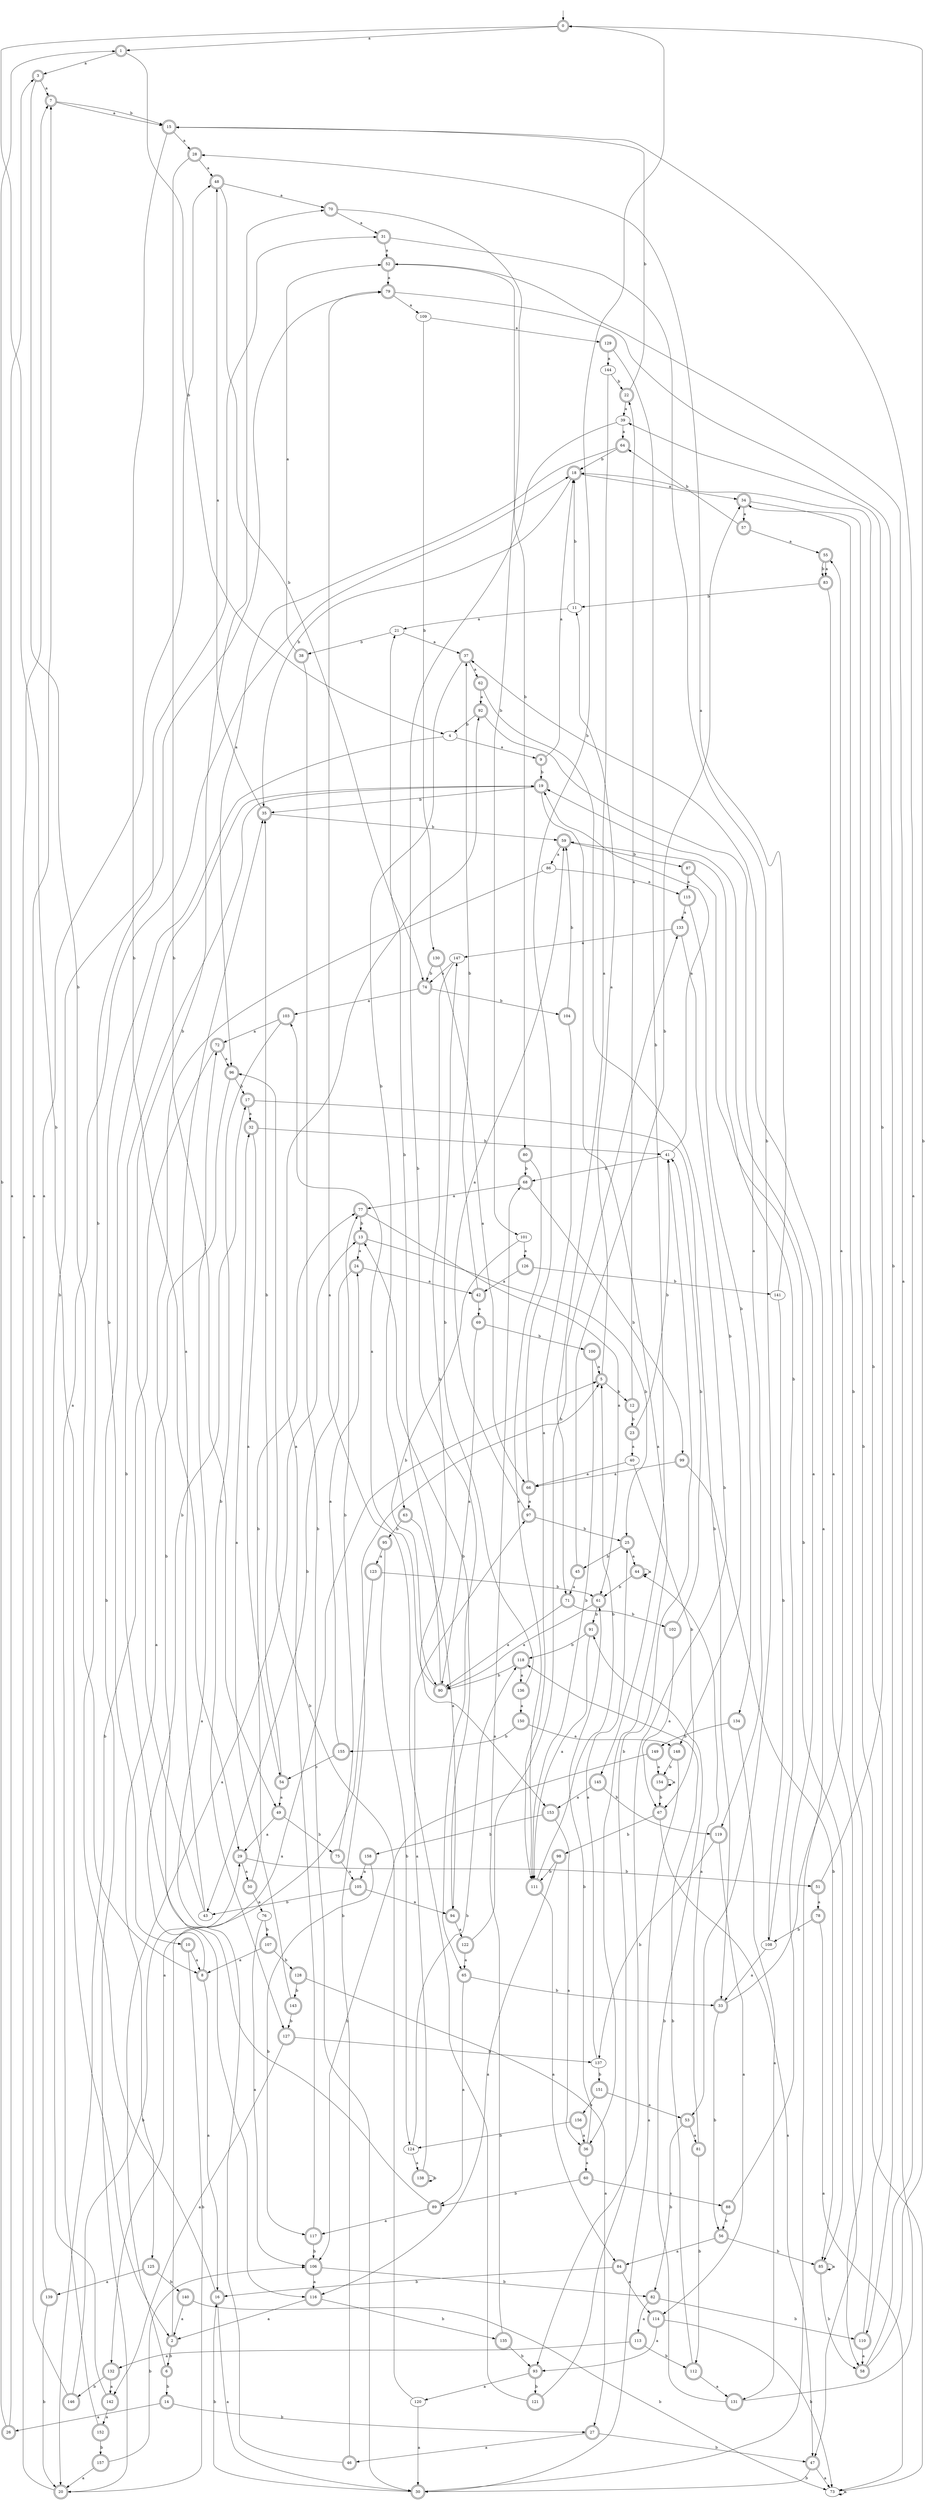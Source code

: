 digraph RandomDFA {
  __start0 [label="", shape=none];
  __start0 -> 0 [label=""];
  0 [shape=circle] [shape=doublecircle]
  0 -> 1 [label="a"]
  0 -> 2 [label="b"]
  1 [shape=doublecircle]
  1 -> 3 [label="a"]
  1 -> 4 [label="b"]
  2 [shape=doublecircle]
  2 -> 5 [label="a"]
  2 -> 6 [label="b"]
  3 [shape=doublecircle]
  3 -> 7 [label="a"]
  3 -> 8 [label="b"]
  4
  4 -> 9 [label="a"]
  4 -> 10 [label="b"]
  5 [shape=doublecircle]
  5 -> 11 [label="a"]
  5 -> 12 [label="b"]
  6 [shape=doublecircle]
  6 -> 13 [label="a"]
  6 -> 14 [label="b"]
  7 [shape=doublecircle]
  7 -> 15 [label="a"]
  7 -> 15 [label="b"]
  8 [shape=doublecircle]
  8 -> 16 [label="a"]
  8 -> 17 [label="b"]
  9 [shape=doublecircle]
  9 -> 18 [label="a"]
  9 -> 19 [label="b"]
  10 [shape=doublecircle]
  10 -> 8 [label="a"]
  10 -> 20 [label="b"]
  11
  11 -> 21 [label="a"]
  11 -> 18 [label="b"]
  12 [shape=doublecircle]
  12 -> 22 [label="a"]
  12 -> 23 [label="b"]
  13 [shape=doublecircle]
  13 -> 24 [label="a"]
  13 -> 25 [label="b"]
  14 [shape=doublecircle]
  14 -> 26 [label="a"]
  14 -> 27 [label="b"]
  15 [shape=doublecircle]
  15 -> 28 [label="a"]
  15 -> 29 [label="b"]
  16 [shape=doublecircle]
  16 -> 30 [label="a"]
  16 -> 31 [label="b"]
  17 [shape=doublecircle]
  17 -> 32 [label="a"]
  17 -> 33 [label="b"]
  18 [shape=doublecircle]
  18 -> 34 [label="a"]
  18 -> 35 [label="b"]
  19 [shape=doublecircle]
  19 -> 36 [label="a"]
  19 -> 35 [label="b"]
  20 [shape=doublecircle]
  20 -> 7 [label="a"]
  20 -> 19 [label="b"]
  21
  21 -> 37 [label="a"]
  21 -> 38 [label="b"]
  22 [shape=doublecircle]
  22 -> 39 [label="a"]
  22 -> 15 [label="b"]
  23 [shape=doublecircle]
  23 -> 40 [label="a"]
  23 -> 41 [label="b"]
  24 [shape=doublecircle]
  24 -> 42 [label="a"]
  24 -> 43 [label="b"]
  25 [shape=doublecircle]
  25 -> 44 [label="a"]
  25 -> 45 [label="b"]
  26 [shape=doublecircle]
  26 -> 3 [label="a"]
  26 -> 1 [label="b"]
  27 [shape=doublecircle]
  27 -> 46 [label="a"]
  27 -> 47 [label="b"]
  28 [shape=doublecircle]
  28 -> 48 [label="a"]
  28 -> 49 [label="b"]
  29 [shape=doublecircle]
  29 -> 50 [label="a"]
  29 -> 51 [label="b"]
  30 [shape=doublecircle]
  30 -> 37 [label="a"]
  30 -> 16 [label="b"]
  31 [shape=doublecircle]
  31 -> 52 [label="a"]
  31 -> 53 [label="b"]
  32 [shape=doublecircle]
  32 -> 54 [label="a"]
  32 -> 41 [label="b"]
  33 [shape=doublecircle]
  33 -> 55 [label="a"]
  33 -> 56 [label="b"]
  34 [shape=doublecircle]
  34 -> 57 [label="a"]
  34 -> 58 [label="b"]
  35 [shape=doublecircle]
  35 -> 48 [label="a"]
  35 -> 59 [label="b"]
  36 [shape=doublecircle]
  36 -> 60 [label="a"]
  36 -> 61 [label="b"]
  37 [shape=doublecircle]
  37 -> 62 [label="a"]
  37 -> 63 [label="b"]
  38 [shape=doublecircle]
  38 -> 52 [label="a"]
  38 -> 30 [label="b"]
  39
  39 -> 64 [label="a"]
  39 -> 65 [label="b"]
  40
  40 -> 66 [label="a"]
  40 -> 67 [label="b"]
  41
  41 -> 19 [label="a"]
  41 -> 68 [label="b"]
  42 [shape=doublecircle]
  42 -> 69 [label="a"]
  42 -> 37 [label="b"]
  43
  43 -> 35 [label="a"]
  43 -> 70 [label="b"]
  44 [shape=doublecircle]
  44 -> 44 [label="a"]
  44 -> 61 [label="b"]
  45 [shape=doublecircle]
  45 -> 71 [label="a"]
  45 -> 34 [label="b"]
  46 [shape=doublecircle]
  46 -> 72 [label="a"]
  46 -> 5 [label="b"]
  47 [shape=doublecircle]
  47 -> 73 [label="a"]
  47 -> 30 [label="b"]
  48 [shape=doublecircle]
  48 -> 70 [label="a"]
  48 -> 74 [label="b"]
  49 [shape=doublecircle]
  49 -> 29 [label="a"]
  49 -> 75 [label="b"]
  50 [shape=doublecircle]
  50 -> 76 [label="a"]
  50 -> 77 [label="b"]
  51 [shape=doublecircle]
  51 -> 78 [label="a"]
  51 -> 39 [label="b"]
  52 [shape=doublecircle]
  52 -> 79 [label="a"]
  52 -> 80 [label="b"]
  53 [shape=doublecircle]
  53 -> 81 [label="a"]
  53 -> 82 [label="b"]
  54 [shape=doublecircle]
  54 -> 49 [label="a"]
  54 -> 35 [label="b"]
  55 [shape=doublecircle]
  55 -> 83 [label="a"]
  55 -> 83 [label="b"]
  56 [shape=doublecircle]
  56 -> 84 [label="a"]
  56 -> 85 [label="b"]
  57 [shape=doublecircle]
  57 -> 55 [label="a"]
  57 -> 64 [label="b"]
  58 [shape=doublecircle]
  58 -> 15 [label="a"]
  58 -> 0 [label="b"]
  59 [shape=doublecircle]
  59 -> 86 [label="a"]
  59 -> 87 [label="b"]
  60 [shape=doublecircle]
  60 -> 88 [label="a"]
  60 -> 89 [label="b"]
  61 [shape=doublecircle]
  61 -> 90 [label="a"]
  61 -> 91 [label="b"]
  62 [shape=doublecircle]
  62 -> 92 [label="a"]
  62 -> 93 [label="b"]
  63 [shape=doublecircle]
  63 -> 94 [label="a"]
  63 -> 95 [label="b"]
  64 [shape=doublecircle]
  64 -> 96 [label="a"]
  64 -> 18 [label="b"]
  65 [shape=doublecircle]
  65 -> 89 [label="a"]
  65 -> 33 [label="b"]
  66 [shape=doublecircle]
  66 -> 97 [label="a"]
  66 -> 0 [label="b"]
  67 [shape=doublecircle]
  67 -> 47 [label="a"]
  67 -> 98 [label="b"]
  68 [shape=doublecircle]
  68 -> 77 [label="a"]
  68 -> 99 [label="b"]
  69 [shape=doublecircle]
  69 -> 90 [label="a"]
  69 -> 100 [label="b"]
  70 [shape=doublecircle]
  70 -> 31 [label="a"]
  70 -> 101 [label="b"]
  71 [shape=doublecircle]
  71 -> 90 [label="a"]
  71 -> 102 [label="b"]
  72 [shape=doublecircle]
  72 -> 96 [label="a"]
  72 -> 20 [label="b"]
  73
  73 -> 73 [label="a"]
  73 -> 34 [label="b"]
  74 [shape=doublecircle]
  74 -> 103 [label="a"]
  74 -> 104 [label="b"]
  75 [shape=doublecircle]
  75 -> 105 [label="a"]
  75 -> 77 [label="b"]
  76
  76 -> 106 [label="a"]
  76 -> 107 [label="b"]
  77 [shape=doublecircle]
  77 -> 61 [label="a"]
  77 -> 13 [label="b"]
  78 [shape=doublecircle]
  78 -> 73 [label="a"]
  78 -> 108 [label="b"]
  79 [shape=doublecircle]
  79 -> 109 [label="a"]
  79 -> 110 [label="b"]
  80 [shape=doublecircle]
  80 -> 111 [label="a"]
  80 -> 68 [label="b"]
  81 [shape=doublecircle]
  81 -> 44 [label="a"]
  81 -> 112 [label="b"]
  82 [shape=doublecircle]
  82 -> 113 [label="a"]
  82 -> 110 [label="b"]
  83 [shape=doublecircle]
  83 -> 47 [label="a"]
  83 -> 11 [label="b"]
  84 [shape=doublecircle]
  84 -> 114 [label="a"]
  84 -> 16 [label="b"]
  85 [shape=doublecircle]
  85 -> 85 [label="a"]
  85 -> 58 [label="b"]
  86
  86 -> 115 [label="a"]
  86 -> 116 [label="b"]
  87 [shape=doublecircle]
  87 -> 115 [label="a"]
  87 -> 85 [label="b"]
  88 [shape=doublecircle]
  88 -> 19 [label="a"]
  88 -> 56 [label="b"]
  89 [shape=doublecircle]
  89 -> 117 [label="a"]
  89 -> 19 [label="b"]
  90 [shape=doublecircle]
  90 -> 103 [label="a"]
  90 -> 21 [label="b"]
  91 [shape=doublecircle]
  91 -> 111 [label="a"]
  91 -> 118 [label="b"]
  92 [shape=doublecircle]
  92 -> 119 [label="a"]
  92 -> 4 [label="b"]
  93 [shape=doublecircle]
  93 -> 120 [label="a"]
  93 -> 121 [label="b"]
  94 [shape=doublecircle]
  94 -> 122 [label="a"]
  94 -> 13 [label="b"]
  95 [shape=doublecircle]
  95 -> 123 [label="a"]
  95 -> 124 [label="b"]
  96 [shape=doublecircle]
  96 -> 125 [label="a"]
  96 -> 17 [label="b"]
  97 [shape=doublecircle]
  97 -> 59 [label="a"]
  97 -> 25 [label="b"]
  98 [shape=doublecircle]
  98 -> 116 [label="a"]
  98 -> 111 [label="b"]
  99 [shape=doublecircle]
  99 -> 66 [label="a"]
  99 -> 85 [label="b"]
  100 [shape=doublecircle]
  100 -> 5 [label="a"]
  100 -> 111 [label="b"]
  101
  101 -> 126 [label="a"]
  101 -> 90 [label="b"]
  102 [shape=doublecircle]
  102 -> 67 [label="a"]
  102 -> 41 [label="b"]
  103 [shape=doublecircle]
  103 -> 72 [label="a"]
  103 -> 127 [label="b"]
  104 [shape=doublecircle]
  104 -> 111 [label="a"]
  104 -> 59 [label="b"]
  105 [shape=doublecircle]
  105 -> 94 [label="a"]
  105 -> 43 [label="b"]
  106 [shape=doublecircle]
  106 -> 116 [label="a"]
  106 -> 82 [label="b"]
  107 [shape=doublecircle]
  107 -> 8 [label="a"]
  107 -> 128 [label="b"]
  108
  108 -> 33 [label="a"]
  108 -> 59 [label="b"]
  109
  109 -> 129 [label="a"]
  109 -> 130 [label="b"]
  110 [shape=doublecircle]
  110 -> 58 [label="a"]
  110 -> 18 [label="b"]
  111 [shape=doublecircle]
  111 -> 84 [label="a"]
  111 -> 5 [label="b"]
  112 [shape=doublecircle]
  112 -> 131 [label="a"]
  112 -> 118 [label="b"]
  113 [shape=doublecircle]
  113 -> 132 [label="a"]
  113 -> 112 [label="b"]
  114 [shape=doublecircle]
  114 -> 93 [label="a"]
  114 -> 73 [label="b"]
  115 [shape=doublecircle]
  115 -> 133 [label="a"]
  115 -> 134 [label="b"]
  116 [shape=doublecircle]
  116 -> 2 [label="a"]
  116 -> 135 [label="b"]
  117 [shape=doublecircle]
  117 -> 92 [label="a"]
  117 -> 106 [label="b"]
  118 [shape=doublecircle]
  118 -> 136 [label="a"]
  118 -> 90 [label="b"]
  119 [shape=doublecircle]
  119 -> 114 [label="a"]
  119 -> 137 [label="b"]
  120
  120 -> 30 [label="a"]
  120 -> 96 [label="b"]
  121 [shape=doublecircle]
  121 -> 79 [label="a"]
  121 -> 41 [label="b"]
  122 [shape=doublecircle]
  122 -> 65 [label="a"]
  122 -> 133 [label="b"]
  123 [shape=doublecircle]
  123 -> 132 [label="a"]
  123 -> 61 [label="b"]
  124
  124 -> 138 [label="a"]
  124 -> 118 [label="b"]
  125 [shape=doublecircle]
  125 -> 139 [label="a"]
  125 -> 140 [label="b"]
  126 [shape=doublecircle]
  126 -> 42 [label="a"]
  126 -> 141 [label="b"]
  127 [shape=doublecircle]
  127 -> 142 [label="a"]
  127 -> 137 [label="b"]
  128 [shape=doublecircle]
  128 -> 27 [label="a"]
  128 -> 143 [label="b"]
  129 [shape=doublecircle]
  129 -> 144 [label="a"]
  129 -> 145 [label="b"]
  130 [shape=doublecircle]
  130 -> 66 [label="a"]
  130 -> 74 [label="b"]
  131 [shape=doublecircle]
  131 -> 52 [label="a"]
  131 -> 91 [label="b"]
  132 [shape=doublecircle]
  132 -> 142 [label="a"]
  132 -> 146 [label="b"]
  133 [shape=doublecircle]
  133 -> 147 [label="a"]
  133 -> 148 [label="b"]
  134 [shape=doublecircle]
  134 -> 131 [label="a"]
  134 -> 149 [label="b"]
  135 [shape=doublecircle]
  135 -> 68 [label="a"]
  135 -> 93 [label="b"]
  136 [shape=doublecircle]
  136 -> 150 [label="a"]
  136 -> 147 [label="b"]
  137
  137 -> 25 [label="a"]
  137 -> 151 [label="b"]
  138 [shape=doublecircle]
  138 -> 97 [label="a"]
  138 -> 138 [label="b"]
  139 [shape=doublecircle]
  139 -> 48 [label="a"]
  139 -> 20 [label="b"]
  140 [shape=doublecircle]
  140 -> 2 [label="a"]
  140 -> 73 [label="b"]
  141
  141 -> 28 [label="a"]
  141 -> 108 [label="b"]
  142 [shape=doublecircle]
  142 -> 152 [label="a"]
  142 -> 79 [label="b"]
  143 [shape=doublecircle]
  143 -> 32 [label="a"]
  143 -> 127 [label="b"]
  144
  144 -> 71 [label="a"]
  144 -> 22 [label="b"]
  145 [shape=doublecircle]
  145 -> 153 [label="a"]
  145 -> 119 [label="b"]
  146 [shape=doublecircle]
  146 -> 7 [label="a"]
  146 -> 29 [label="b"]
  147
  147 -> 74 [label="a"]
  147 -> 153 [label="b"]
  148 [shape=doublecircle]
  148 -> 30 [label="a"]
  148 -> 154 [label="b"]
  149 [shape=doublecircle]
  149 -> 154 [label="a"]
  149 -> 106 [label="b"]
  150 [shape=doublecircle]
  150 -> 148 [label="a"]
  150 -> 155 [label="b"]
  151 [shape=doublecircle]
  151 -> 53 [label="a"]
  151 -> 156 [label="b"]
  152 [shape=doublecircle]
  152 -> 18 [label="a"]
  152 -> 157 [label="b"]
  153 [shape=doublecircle]
  153 -> 36 [label="a"]
  153 -> 158 [label="b"]
  154 [shape=doublecircle]
  154 -> 154 [label="a"]
  154 -> 67 [label="b"]
  155 [shape=doublecircle]
  155 -> 24 [label="a"]
  155 -> 54 [label="b"]
  156 [shape=doublecircle]
  156 -> 36 [label="a"]
  156 -> 124 [label="b"]
  157 [shape=doublecircle]
  157 -> 20 [label="a"]
  157 -> 106 [label="b"]
  158 [shape=doublecircle]
  158 -> 105 [label="a"]
  158 -> 117 [label="b"]
}
